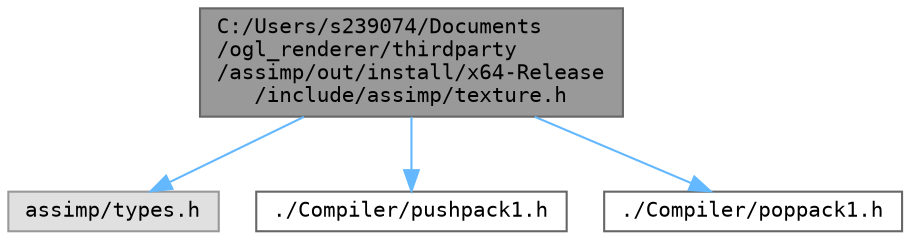 digraph "C:/Users/s239074/Documents/ogl_renderer/thirdparty/assimp/out/install/x64-Release/include/assimp/texture.h"
{
 // LATEX_PDF_SIZE
  bgcolor="transparent";
  edge [fontname=Terminal,fontsize=10,labelfontname=Helvetica,labelfontsize=10];
  node [fontname=Terminal,fontsize=10,shape=box,height=0.2,width=0.4];
  Node1 [label="C:/Users/s239074/Documents\l/ogl_renderer/thirdparty\l/assimp/out/install/x64-Release\l/include/assimp/texture.h",height=0.2,width=0.4,color="gray40", fillcolor="grey60", style="filled", fontcolor="black",tooltip="Defines texture helper structures for the library."];
  Node1 -> Node2 [color="steelblue1",style="solid"];
  Node2 [label="assimp/types.h",height=0.2,width=0.4,color="grey60", fillcolor="#E0E0E0", style="filled",tooltip=" "];
  Node1 -> Node3 [color="steelblue1",style="solid"];
  Node3 [label="./Compiler/pushpack1.h",height=0.2,width=0.4,color="grey40", fillcolor="white", style="filled",URL="$out_2install_2x64-_release_2include_2assimp_2_compiler_2pushpack1_8h.html",tooltip=" "];
  Node1 -> Node4 [color="steelblue1",style="solid"];
  Node4 [label="./Compiler/poppack1.h",height=0.2,width=0.4,color="grey40", fillcolor="white", style="filled",URL="$out_2install_2x64-_release_2include_2assimp_2_compiler_2poppack1_8h.html",tooltip=" "];
}
